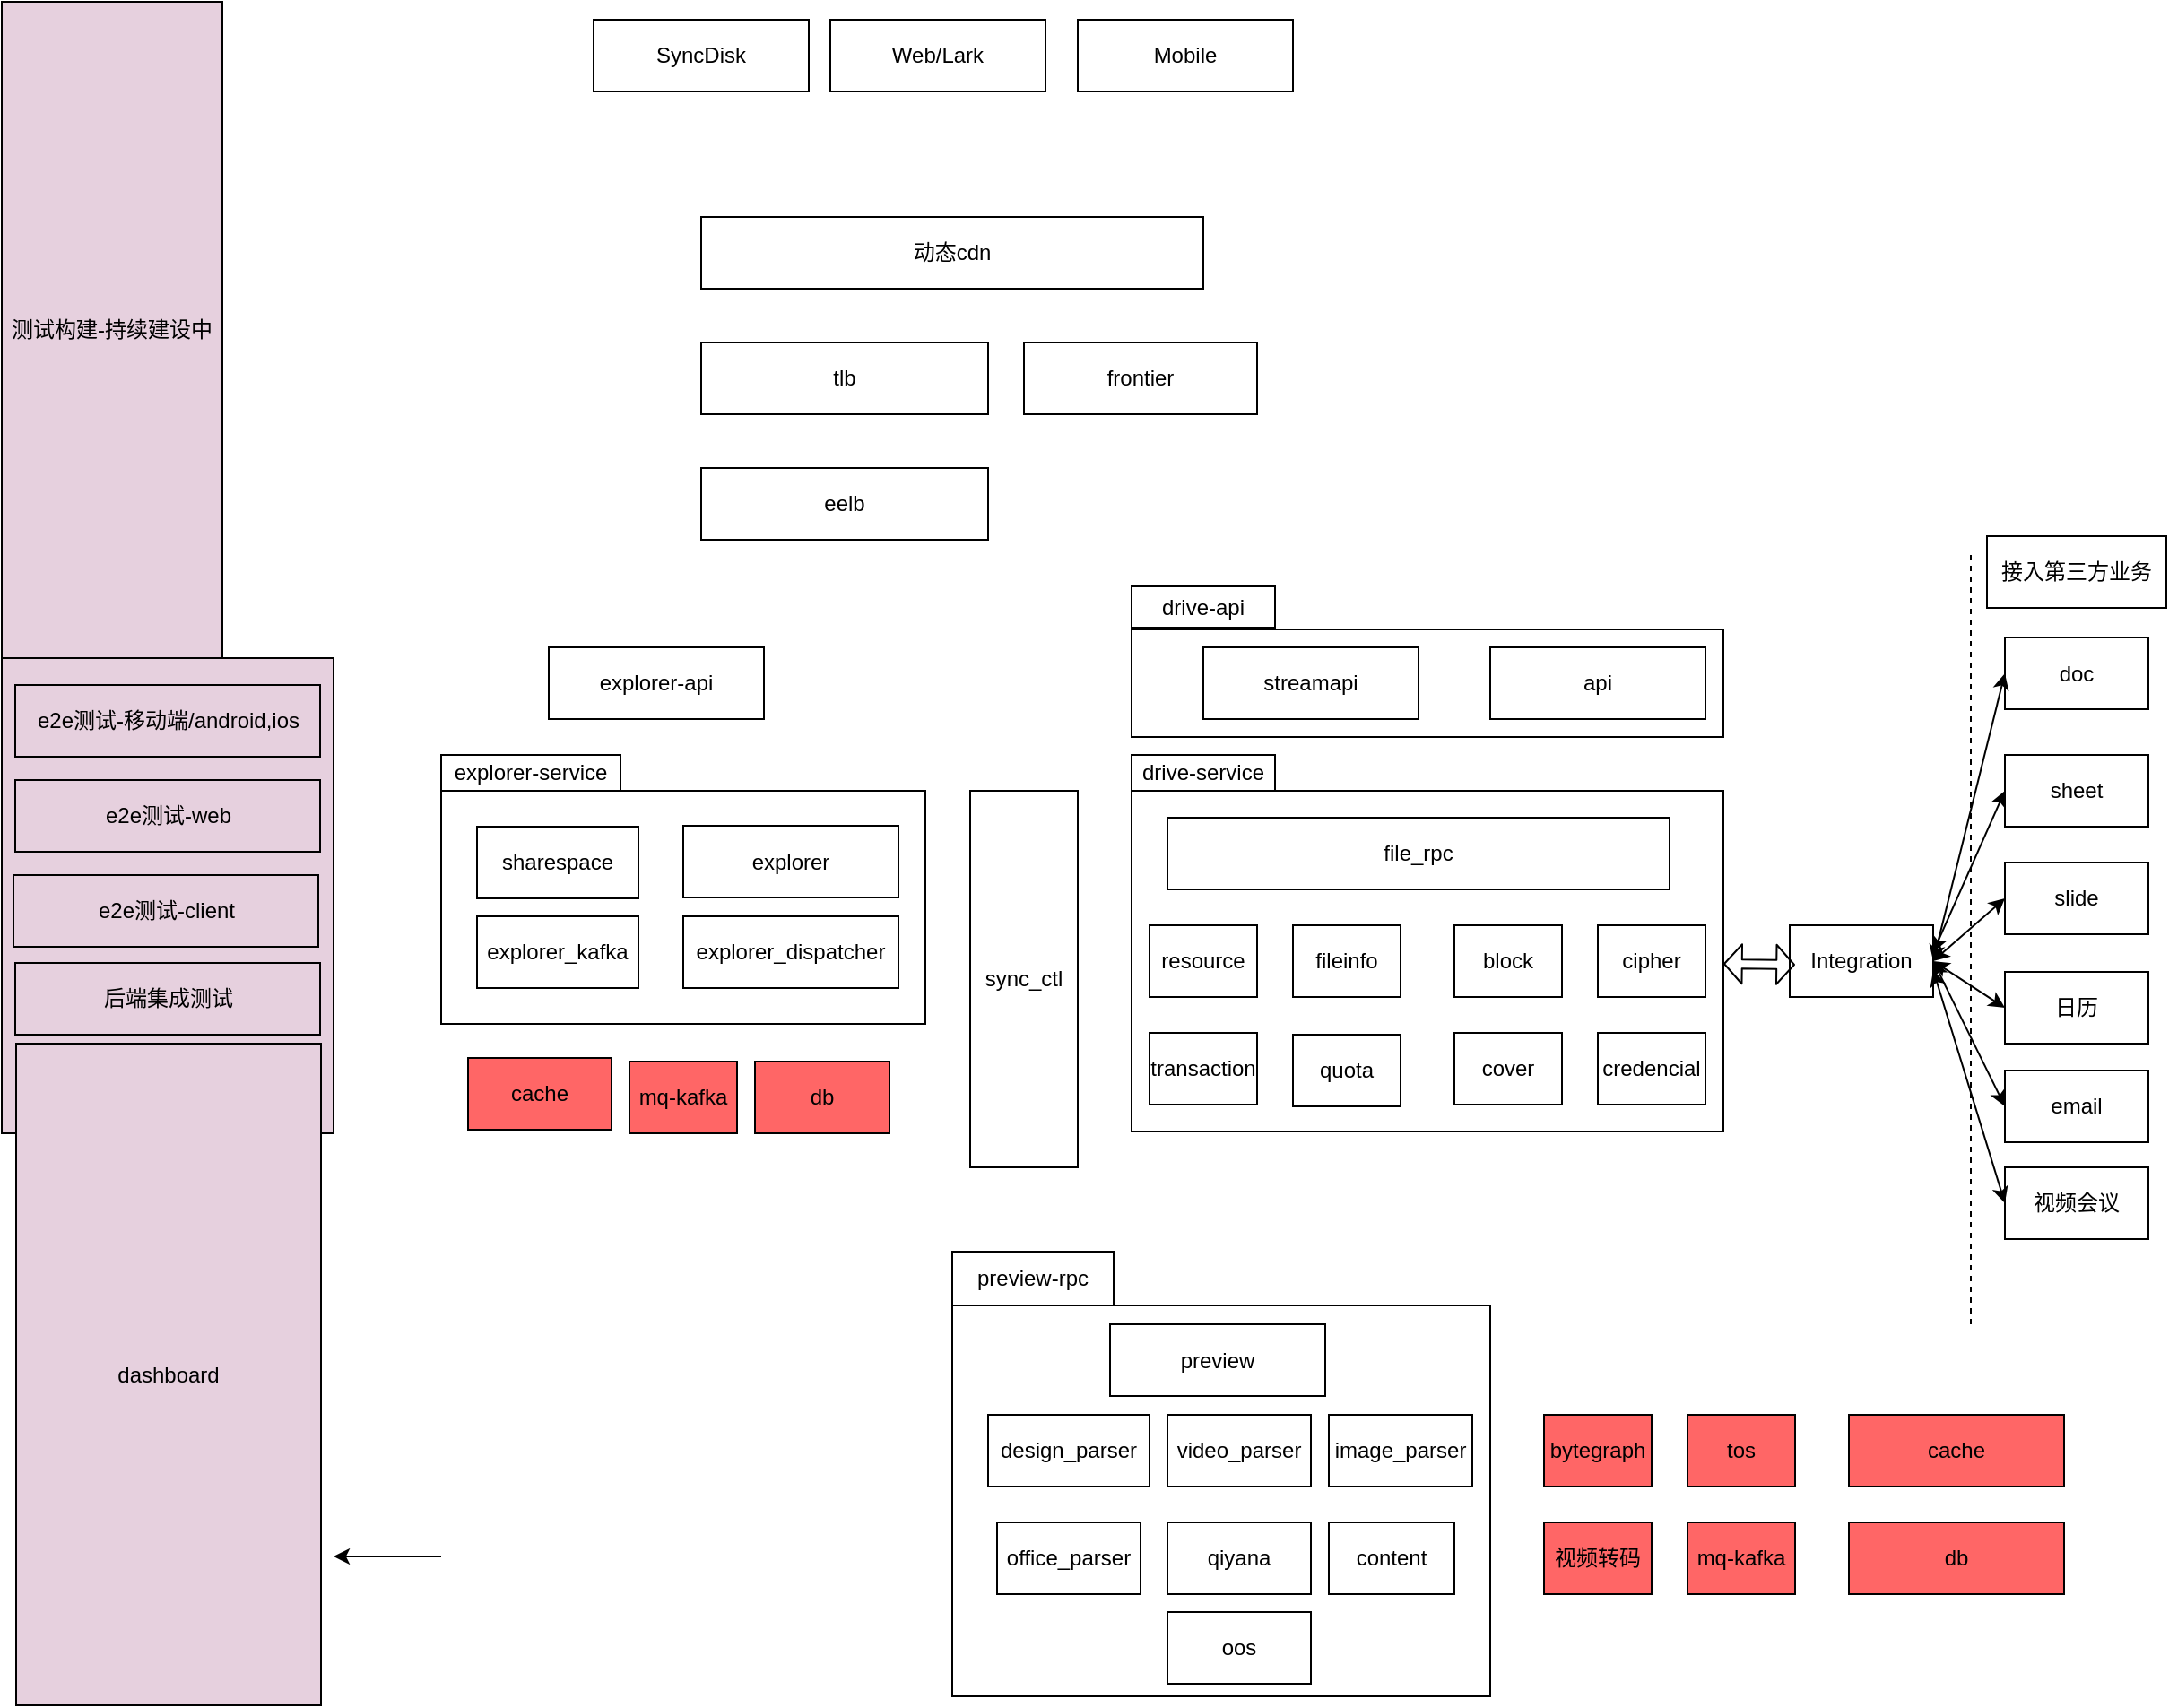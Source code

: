 <mxfile version="12.1.3" type="github" pages="1">
  <diagram id="BOEk1lN_Ds9qcJwE51JH" name="Page-1">
    <mxGraphModel dx="2206" dy="2000" grid="1" gridSize="10" guides="1" tooltips="1" connect="1" arrows="1" fold="1" page="1" pageScale="1" pageWidth="827" pageHeight="1169" math="0" shadow="0">
      <root>
        <mxCell id="0"/>
        <mxCell id="1" parent="0"/>
        <mxCell id="AS0iGIVpPN4j8ClQXOpq-1" value="" style="rounded=0;whiteSpace=wrap;html=1;" parent="1" vertex="1">
          <mxGeometry x="160" y="250" width="330" height="60" as="geometry"/>
        </mxCell>
        <mxCell id="hH2Sw-R2dPevOKpQbH9V-58" value="" style="rounded=0;whiteSpace=wrap;html=1;" parent="1" vertex="1">
          <mxGeometry x="160" y="340" width="330" height="190" as="geometry"/>
        </mxCell>
        <mxCell id="hH2Sw-R2dPevOKpQbH9V-43" value="" style="rounded=0;whiteSpace=wrap;html=1;fillColor=#E6D0DE;" parent="1" vertex="1">
          <mxGeometry x="-470" y="266" width="185" height="265" as="geometry"/>
        </mxCell>
        <mxCell id="hH2Sw-R2dPevOKpQbH9V-37" value="" style="rounded=0;whiteSpace=wrap;html=1;" parent="1" vertex="1">
          <mxGeometry x="60" y="627" width="300" height="218" as="geometry"/>
        </mxCell>
        <mxCell id="hH2Sw-R2dPevOKpQbH9V-1" value="tlb" style="rounded=0;whiteSpace=wrap;html=1;" parent="1" vertex="1">
          <mxGeometry x="-80" y="90" width="160" height="40" as="geometry"/>
        </mxCell>
        <mxCell id="hH2Sw-R2dPevOKpQbH9V-2" value="eelb" style="rounded=0;whiteSpace=wrap;html=1;" parent="1" vertex="1">
          <mxGeometry x="-80" y="160" width="160" height="40" as="geometry"/>
        </mxCell>
        <mxCell id="hH2Sw-R2dPevOKpQbH9V-3" value="streamapi" style="rounded=0;whiteSpace=wrap;html=1;" parent="1" vertex="1">
          <mxGeometry x="200" y="260" width="120" height="40" as="geometry"/>
        </mxCell>
        <mxCell id="hH2Sw-R2dPevOKpQbH9V-4" value="动态cdn" style="rounded=0;whiteSpace=wrap;html=1;" parent="1" vertex="1">
          <mxGeometry x="-80" y="20" width="280" height="40" as="geometry"/>
        </mxCell>
        <mxCell id="hH2Sw-R2dPevOKpQbH9V-6" value="api" style="rounded=0;whiteSpace=wrap;html=1;" parent="1" vertex="1">
          <mxGeometry x="360" y="260" width="120" height="40" as="geometry"/>
        </mxCell>
        <mxCell id="hH2Sw-R2dPevOKpQbH9V-8" value="file_rpc" style="rounded=0;whiteSpace=wrap;html=1;" parent="1" vertex="1">
          <mxGeometry x="180" y="355" width="280" height="40" as="geometry"/>
        </mxCell>
        <mxCell id="hH2Sw-R2dPevOKpQbH9V-9" value="fileinfo" style="rounded=0;whiteSpace=wrap;html=1;" parent="1" vertex="1">
          <mxGeometry x="250" y="415" width="60" height="40" as="geometry"/>
        </mxCell>
        <mxCell id="hH2Sw-R2dPevOKpQbH9V-10" value="block" style="rounded=0;whiteSpace=wrap;html=1;" parent="1" vertex="1">
          <mxGeometry x="340" y="415" width="60" height="40" as="geometry"/>
        </mxCell>
        <mxCell id="hH2Sw-R2dPevOKpQbH9V-11" value="cipher" style="rounded=0;whiteSpace=wrap;html=1;" parent="1" vertex="1">
          <mxGeometry x="420" y="415" width="60" height="40" as="geometry"/>
        </mxCell>
        <mxCell id="hH2Sw-R2dPevOKpQbH9V-12" value="cache" style="rounded=0;whiteSpace=wrap;html=1;fillColor=#FF6666;" parent="1" vertex="1">
          <mxGeometry x="560" y="688" width="120" height="40" as="geometry"/>
        </mxCell>
        <mxCell id="hH2Sw-R2dPevOKpQbH9V-13" value="db" style="rounded=0;whiteSpace=wrap;html=1;fillColor=#FF6666;" parent="1" vertex="1">
          <mxGeometry x="560" y="748" width="120" height="40" as="geometry"/>
        </mxCell>
        <mxCell id="hH2Sw-R2dPevOKpQbH9V-14" value="Integration" style="rounded=0;whiteSpace=wrap;html=1;" parent="1" vertex="1">
          <mxGeometry x="527" y="415" width="80" height="40" as="geometry"/>
        </mxCell>
        <mxCell id="hH2Sw-R2dPevOKpQbH9V-15" value="doc" style="rounded=0;whiteSpace=wrap;html=1;" parent="1" vertex="1">
          <mxGeometry x="647" y="254.5" width="80" height="40" as="geometry"/>
        </mxCell>
        <mxCell id="hH2Sw-R2dPevOKpQbH9V-16" value="sheet" style="rounded=0;whiteSpace=wrap;html=1;" parent="1" vertex="1">
          <mxGeometry x="647" y="320" width="80" height="40" as="geometry"/>
        </mxCell>
        <mxCell id="hH2Sw-R2dPevOKpQbH9V-17" value="slide" style="rounded=0;whiteSpace=wrap;html=1;" parent="1" vertex="1">
          <mxGeometry x="647" y="380" width="80" height="40" as="geometry"/>
        </mxCell>
        <mxCell id="hH2Sw-R2dPevOKpQbH9V-19" value="resource" style="rounded=0;whiteSpace=wrap;html=1;" parent="1" vertex="1">
          <mxGeometry x="170" y="415" width="60" height="40" as="geometry"/>
        </mxCell>
        <mxCell id="hH2Sw-R2dPevOKpQbH9V-20" value="bytegraph" style="rounded=0;whiteSpace=wrap;html=1;fillColor=#FF6666;" parent="1" vertex="1">
          <mxGeometry x="390" y="688" width="60" height="40" as="geometry"/>
        </mxCell>
        <mxCell id="hH2Sw-R2dPevOKpQbH9V-21" value="tos" style="rounded=0;whiteSpace=wrap;html=1;fillColor=#FF6666;" parent="1" vertex="1">
          <mxGeometry x="470" y="688" width="60" height="40" as="geometry"/>
        </mxCell>
        <mxCell id="hH2Sw-R2dPevOKpQbH9V-23" value="mq-kafka" style="rounded=0;whiteSpace=wrap;html=1;fillColor=#FF6666;" parent="1" vertex="1">
          <mxGeometry x="470" y="748" width="60" height="40" as="geometry"/>
        </mxCell>
        <mxCell id="hH2Sw-R2dPevOKpQbH9V-24" value="qiyana" style="rounded=0;whiteSpace=wrap;html=1;" parent="1" vertex="1">
          <mxGeometry x="180" y="748" width="80" height="40" as="geometry"/>
        </mxCell>
        <mxCell id="hH2Sw-R2dPevOKpQbH9V-25" value="preview" style="rounded=0;whiteSpace=wrap;html=1;" parent="1" vertex="1">
          <mxGeometry x="148" y="637.5" width="120" height="40" as="geometry"/>
        </mxCell>
        <mxCell id="hH2Sw-R2dPevOKpQbH9V-27" value="content" style="rounded=0;whiteSpace=wrap;html=1;" parent="1" vertex="1">
          <mxGeometry x="270" y="748" width="70" height="40" as="geometry"/>
        </mxCell>
        <mxCell id="hH2Sw-R2dPevOKpQbH9V-28" value="image_parser" style="rounded=0;whiteSpace=wrap;html=1;" parent="1" vertex="1">
          <mxGeometry x="270" y="688" width="80" height="40" as="geometry"/>
        </mxCell>
        <mxCell id="hH2Sw-R2dPevOKpQbH9V-29" value="design_parser" style="rounded=0;whiteSpace=wrap;html=1;" parent="1" vertex="1">
          <mxGeometry x="80" y="688" width="90" height="40" as="geometry"/>
        </mxCell>
        <mxCell id="hH2Sw-R2dPevOKpQbH9V-30" value="video_parser" style="rounded=0;whiteSpace=wrap;html=1;" parent="1" vertex="1">
          <mxGeometry x="180" y="688" width="80" height="40" as="geometry"/>
        </mxCell>
        <mxCell id="hH2Sw-R2dPevOKpQbH9V-31" value="office_parser" style="rounded=0;whiteSpace=wrap;html=1;" parent="1" vertex="1">
          <mxGeometry x="85" y="748" width="80" height="40" as="geometry"/>
        </mxCell>
        <mxCell id="hH2Sw-R2dPevOKpQbH9V-32" value="oos" style="rounded=0;whiteSpace=wrap;html=1;" parent="1" vertex="1">
          <mxGeometry x="180" y="798" width="80" height="40" as="geometry"/>
        </mxCell>
        <mxCell id="hH2Sw-R2dPevOKpQbH9V-34" value="视频转码" style="rounded=0;whiteSpace=wrap;html=1;fillColor=#FF6666;" parent="1" vertex="1">
          <mxGeometry x="390" y="748" width="60" height="40" as="geometry"/>
        </mxCell>
        <mxCell id="hH2Sw-R2dPevOKpQbH9V-35" value="credencial" style="rounded=0;whiteSpace=wrap;html=1;" parent="1" vertex="1">
          <mxGeometry x="420" y="475" width="60" height="40" as="geometry"/>
        </mxCell>
        <mxCell id="hH2Sw-R2dPevOKpQbH9V-36" value="cover" style="rounded=0;whiteSpace=wrap;html=1;" parent="1" vertex="1">
          <mxGeometry x="340" y="475" width="60" height="40" as="geometry"/>
        </mxCell>
        <mxCell id="hH2Sw-R2dPevOKpQbH9V-38" value="preview-rpc" style="rounded=0;whiteSpace=wrap;html=1;" parent="1" vertex="1">
          <mxGeometry x="60" y="597" width="90" height="30" as="geometry"/>
        </mxCell>
        <mxCell id="hH2Sw-R2dPevOKpQbH9V-40" value="e2e测试-移动端/android,ios" style="rounded=0;whiteSpace=wrap;html=1;fillColor=#E6D0DE;" parent="1" vertex="1">
          <mxGeometry x="-462.5" y="281" width="170" height="40" as="geometry"/>
        </mxCell>
        <mxCell id="hH2Sw-R2dPevOKpQbH9V-41" value="e2e测试-web" style="rounded=0;whiteSpace=wrap;html=1;fillColor=#E6D0DE;" parent="1" vertex="1">
          <mxGeometry x="-462.5" y="334" width="170" height="40" as="geometry"/>
        </mxCell>
        <mxCell id="hH2Sw-R2dPevOKpQbH9V-42" value="e2e测试-client" style="rounded=0;whiteSpace=wrap;html=1;fillColor=#E6D0DE;" parent="1" vertex="1">
          <mxGeometry x="-463.5" y="387" width="170" height="40" as="geometry"/>
        </mxCell>
        <mxCell id="hH2Sw-R2dPevOKpQbH9V-44" value="测试构建-持续建设中" style="rounded=0;whiteSpace=wrap;html=1;fillColor=#E6D0DE;" parent="1" vertex="1">
          <mxGeometry x="-470" y="-100" width="123" height="366" as="geometry"/>
        </mxCell>
        <mxCell id="hH2Sw-R2dPevOKpQbH9V-45" value="后端集成测试" style="rounded=0;whiteSpace=wrap;html=1;fillColor=#E6D0DE;" parent="1" vertex="1">
          <mxGeometry x="-462.5" y="436" width="170" height="40" as="geometry"/>
        </mxCell>
        <mxCell id="hH2Sw-R2dPevOKpQbH9V-59" value="drive-service" style="rounded=0;whiteSpace=wrap;html=1;" parent="1" vertex="1">
          <mxGeometry x="160" y="320" width="80" height="20" as="geometry"/>
        </mxCell>
        <mxCell id="hH2Sw-R2dPevOKpQbH9V-62" value="dashboard" style="rounded=0;whiteSpace=wrap;html=1;fillColor=#E6D0DE;" parent="1" vertex="1">
          <mxGeometry x="-462" y="481" width="170" height="369" as="geometry"/>
        </mxCell>
        <mxCell id="AS0iGIVpPN4j8ClQXOpq-2" value="drive-api" style="rounded=0;whiteSpace=wrap;html=1;" parent="1" vertex="1">
          <mxGeometry x="160" y="226" width="80" height="23" as="geometry"/>
        </mxCell>
        <mxCell id="AS0iGIVpPN4j8ClQXOpq-4" value="" style="rounded=0;whiteSpace=wrap;html=1;" parent="1" vertex="1">
          <mxGeometry x="-225" y="340" width="270" height="130" as="geometry"/>
        </mxCell>
        <mxCell id="AS0iGIVpPN4j8ClQXOpq-6" value="explorer-api" style="rounded=0;whiteSpace=wrap;html=1;" parent="1" vertex="1">
          <mxGeometry x="-165" y="260" width="120" height="40" as="geometry"/>
        </mxCell>
        <mxCell id="AS0iGIVpPN4j8ClQXOpq-7" value="explorer" style="rounded=0;whiteSpace=wrap;html=1;" parent="1" vertex="1">
          <mxGeometry x="-90" y="359.5" width="120" height="40" as="geometry"/>
        </mxCell>
        <mxCell id="AS0iGIVpPN4j8ClQXOpq-11" value="cache" style="rounded=0;whiteSpace=wrap;html=1;fillColor=#FF6666;" parent="1" vertex="1">
          <mxGeometry x="-210" y="489" width="80" height="40" as="geometry"/>
        </mxCell>
        <mxCell id="AS0iGIVpPN4j8ClQXOpq-12" value="db" style="rounded=0;whiteSpace=wrap;html=1;fillColor=#FF6666;" parent="1" vertex="1">
          <mxGeometry x="-50" y="491" width="75" height="40" as="geometry"/>
        </mxCell>
        <mxCell id="AS0iGIVpPN4j8ClQXOpq-16" value="mq-kafka" style="rounded=0;whiteSpace=wrap;html=1;fillColor=#FF6666;" parent="1" vertex="1">
          <mxGeometry x="-120" y="491" width="60" height="40" as="geometry"/>
        </mxCell>
        <mxCell id="AS0iGIVpPN4j8ClQXOpq-18" value="explorer_dispatcher" style="rounded=0;whiteSpace=wrap;html=1;" parent="1" vertex="1">
          <mxGeometry x="-90" y="410" width="120" height="40" as="geometry"/>
        </mxCell>
        <mxCell id="AS0iGIVpPN4j8ClQXOpq-19" value="explorer_kafka" style="rounded=0;whiteSpace=wrap;html=1;" parent="1" vertex="1">
          <mxGeometry x="-205" y="410" width="90" height="40" as="geometry"/>
        </mxCell>
        <mxCell id="AS0iGIVpPN4j8ClQXOpq-22" value="explorer-service" style="rounded=0;whiteSpace=wrap;html=1;" parent="1" vertex="1">
          <mxGeometry x="-225" y="320" width="100" height="20" as="geometry"/>
        </mxCell>
        <mxCell id="ibPrU7S0nuZg-OomAJcg-1" value="sharespace" style="rounded=0;whiteSpace=wrap;html=1;" vertex="1" parent="1">
          <mxGeometry x="-205" y="360" width="90" height="40" as="geometry"/>
        </mxCell>
        <mxCell id="ibPrU7S0nuZg-OomAJcg-2" value="transaction" style="rounded=0;whiteSpace=wrap;html=1;" vertex="1" parent="1">
          <mxGeometry x="170" y="475" width="60" height="40" as="geometry"/>
        </mxCell>
        <mxCell id="ibPrU7S0nuZg-OomAJcg-3" value="sync_ctl" style="rounded=0;whiteSpace=wrap;html=1;" vertex="1" parent="1">
          <mxGeometry x="70" y="340" width="60" height="210" as="geometry"/>
        </mxCell>
        <mxCell id="ibPrU7S0nuZg-OomAJcg-4" value="quota" style="rounded=0;whiteSpace=wrap;html=1;" vertex="1" parent="1">
          <mxGeometry x="250" y="476" width="60" height="40" as="geometry"/>
        </mxCell>
        <mxCell id="ibPrU7S0nuZg-OomAJcg-6" value="Web/Lark" style="rounded=0;whiteSpace=wrap;html=1;" vertex="1" parent="1">
          <mxGeometry x="-8" y="-90" width="120" height="40" as="geometry"/>
        </mxCell>
        <mxCell id="ibPrU7S0nuZg-OomAJcg-7" value="Mobile" style="rounded=0;whiteSpace=wrap;html=1;" vertex="1" parent="1">
          <mxGeometry x="130" y="-90" width="120" height="40" as="geometry"/>
        </mxCell>
        <mxCell id="ibPrU7S0nuZg-OomAJcg-8" value="SyncDisk" style="rounded=0;whiteSpace=wrap;html=1;" vertex="1" parent="1">
          <mxGeometry x="-140" y="-90" width="120" height="40" as="geometry"/>
        </mxCell>
        <mxCell id="ibPrU7S0nuZg-OomAJcg-10" value="frontier" style="rounded=0;whiteSpace=wrap;html=1;" vertex="1" parent="1">
          <mxGeometry x="100" y="90" width="130" height="40" as="geometry"/>
        </mxCell>
        <mxCell id="ibPrU7S0nuZg-OomAJcg-15" value="" style="endArrow=none;dashed=1;html=1;" edge="1" parent="1">
          <mxGeometry width="50" height="50" relative="1" as="geometry">
            <mxPoint x="628" y="637.5" as="sourcePoint"/>
            <mxPoint x="628" y="205.5" as="targetPoint"/>
          </mxGeometry>
        </mxCell>
        <mxCell id="ibPrU7S0nuZg-OomAJcg-17" value="" style="endArrow=classic;html=1;" edge="1" parent="1">
          <mxGeometry width="50" height="50" relative="1" as="geometry">
            <mxPoint x="-225" y="767" as="sourcePoint"/>
            <mxPoint x="-285" y="767" as="targetPoint"/>
            <Array as="points"/>
          </mxGeometry>
        </mxCell>
        <mxCell id="ibPrU7S0nuZg-OomAJcg-18" value="" style="endArrow=classic;startArrow=classic;html=1;exitX=1;exitY=0.5;exitDx=0;exitDy=0;entryX=0;entryY=0.5;entryDx=0;entryDy=0;" edge="1" parent="1" source="hH2Sw-R2dPevOKpQbH9V-14" target="hH2Sw-R2dPevOKpQbH9V-15">
          <mxGeometry width="50" height="50" relative="1" as="geometry">
            <mxPoint x="587" y="330" as="sourcePoint"/>
            <mxPoint x="637" y="280" as="targetPoint"/>
          </mxGeometry>
        </mxCell>
        <mxCell id="ibPrU7S0nuZg-OomAJcg-19" value="" style="endArrow=classic;startArrow=classic;html=1;entryX=0;entryY=0.5;entryDx=0;entryDy=0;" edge="1" parent="1" target="hH2Sw-R2dPevOKpQbH9V-16">
          <mxGeometry width="50" height="50" relative="1" as="geometry">
            <mxPoint x="607" y="430" as="sourcePoint"/>
            <mxPoint x="837" y="380" as="targetPoint"/>
          </mxGeometry>
        </mxCell>
        <mxCell id="ibPrU7S0nuZg-OomAJcg-20" value="日历" style="rounded=0;whiteSpace=wrap;html=1;" vertex="1" parent="1">
          <mxGeometry x="647" y="441" width="80" height="40" as="geometry"/>
        </mxCell>
        <mxCell id="ibPrU7S0nuZg-OomAJcg-21" value="" style="endArrow=classic;startArrow=classic;html=1;exitX=1;exitY=0.5;exitDx=0;exitDy=0;entryX=0;entryY=0.5;entryDx=0;entryDy=0;" edge="1" parent="1" source="hH2Sw-R2dPevOKpQbH9V-14" target="hH2Sw-R2dPevOKpQbH9V-17">
          <mxGeometry width="50" height="50" relative="1" as="geometry">
            <mxPoint x="777" y="541.5" as="sourcePoint"/>
            <mxPoint x="817" y="381" as="targetPoint"/>
          </mxGeometry>
        </mxCell>
        <mxCell id="ibPrU7S0nuZg-OomAJcg-22" value="" style="endArrow=classic;startArrow=classic;html=1;exitX=1;exitY=0.5;exitDx=0;exitDy=0;entryX=0;entryY=0.5;entryDx=0;entryDy=0;" edge="1" parent="1" source="hH2Sw-R2dPevOKpQbH9V-14" target="ibPrU7S0nuZg-OomAJcg-20">
          <mxGeometry width="50" height="50" relative="1" as="geometry">
            <mxPoint x="637" y="575" as="sourcePoint"/>
            <mxPoint x="677" y="540" as="targetPoint"/>
          </mxGeometry>
        </mxCell>
        <mxCell id="ibPrU7S0nuZg-OomAJcg-23" value="email" style="rounded=0;whiteSpace=wrap;html=1;" vertex="1" parent="1">
          <mxGeometry x="647" y="496" width="80" height="40" as="geometry"/>
        </mxCell>
        <mxCell id="ibPrU7S0nuZg-OomAJcg-24" value="视频会议" style="rounded=0;whiteSpace=wrap;html=1;" vertex="1" parent="1">
          <mxGeometry x="647" y="550" width="80" height="40" as="geometry"/>
        </mxCell>
        <mxCell id="ibPrU7S0nuZg-OomAJcg-25" value="" style="endArrow=classic;startArrow=classic;html=1;exitX=1;exitY=0.5;exitDx=0;exitDy=0;entryX=0;entryY=0.5;entryDx=0;entryDy=0;" edge="1" parent="1" source="hH2Sw-R2dPevOKpQbH9V-14" target="ibPrU7S0nuZg-OomAJcg-23">
          <mxGeometry width="50" height="50" relative="1" as="geometry">
            <mxPoint x="617" y="445" as="sourcePoint"/>
            <mxPoint x="597" y="520" as="targetPoint"/>
          </mxGeometry>
        </mxCell>
        <mxCell id="ibPrU7S0nuZg-OomAJcg-26" value="" style="endArrow=classic;startArrow=classic;html=1;entryX=0;entryY=0.5;entryDx=0;entryDy=0;" edge="1" parent="1" target="ibPrU7S0nuZg-OomAJcg-24">
          <mxGeometry width="50" height="50" relative="1" as="geometry">
            <mxPoint x="607" y="440" as="sourcePoint"/>
            <mxPoint x="657" y="526" as="targetPoint"/>
          </mxGeometry>
        </mxCell>
        <mxCell id="ibPrU7S0nuZg-OomAJcg-27" value="接入第三方业务" style="rounded=0;whiteSpace=wrap;html=1;" vertex="1" parent="1">
          <mxGeometry x="637" y="198" width="100" height="40" as="geometry"/>
        </mxCell>
        <mxCell id="ibPrU7S0nuZg-OomAJcg-29" value="" style="shape=flexArrow;endArrow=classic;startArrow=classic;html=1;endWidth=16;endSize=2.96;startWidth=16;startSize=2.96;width=5;" edge="1" parent="1">
          <mxGeometry width="50" height="50" relative="1" as="geometry">
            <mxPoint x="490" y="436.5" as="sourcePoint"/>
            <mxPoint x="530" y="437" as="targetPoint"/>
          </mxGeometry>
        </mxCell>
      </root>
    </mxGraphModel>
  </diagram>
</mxfile>
